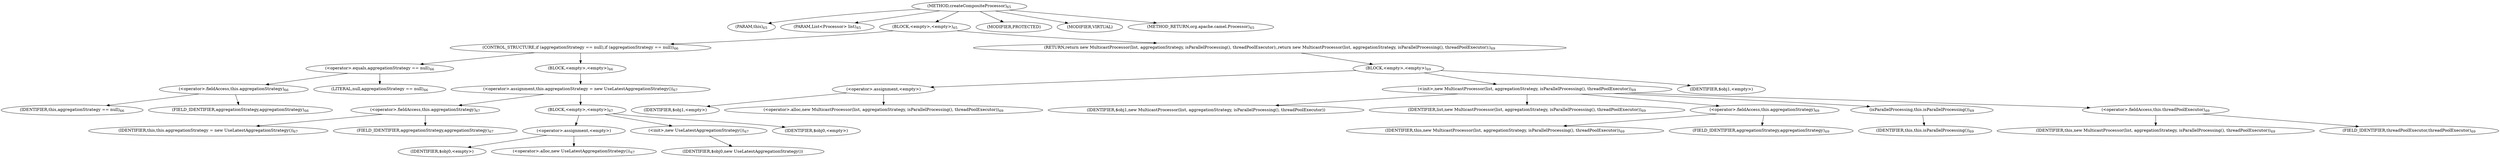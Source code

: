 digraph "createCompositeProcessor" {  
"75" [label = <(METHOD,createCompositeProcessor)<SUB>65</SUB>> ]
"8" [label = <(PARAM,this)<SUB>65</SUB>> ]
"76" [label = <(PARAM,List&lt;Processor&gt; list)<SUB>65</SUB>> ]
"77" [label = <(BLOCK,&lt;empty&gt;,&lt;empty&gt;)<SUB>65</SUB>> ]
"78" [label = <(CONTROL_STRUCTURE,if (aggregationStrategy == null),if (aggregationStrategy == null))<SUB>66</SUB>> ]
"79" [label = <(&lt;operator&gt;.equals,aggregationStrategy == null)<SUB>66</SUB>> ]
"80" [label = <(&lt;operator&gt;.fieldAccess,this.aggregationStrategy)<SUB>66</SUB>> ]
"81" [label = <(IDENTIFIER,this,aggregationStrategy == null)<SUB>66</SUB>> ]
"82" [label = <(FIELD_IDENTIFIER,aggregationStrategy,aggregationStrategy)<SUB>66</SUB>> ]
"83" [label = <(LITERAL,null,aggregationStrategy == null)<SUB>66</SUB>> ]
"84" [label = <(BLOCK,&lt;empty&gt;,&lt;empty&gt;)<SUB>66</SUB>> ]
"85" [label = <(&lt;operator&gt;.assignment,this.aggregationStrategy = new UseLatestAggregationStrategy())<SUB>67</SUB>> ]
"86" [label = <(&lt;operator&gt;.fieldAccess,this.aggregationStrategy)<SUB>67</SUB>> ]
"87" [label = <(IDENTIFIER,this,this.aggregationStrategy = new UseLatestAggregationStrategy())<SUB>67</SUB>> ]
"88" [label = <(FIELD_IDENTIFIER,aggregationStrategy,aggregationStrategy)<SUB>67</SUB>> ]
"89" [label = <(BLOCK,&lt;empty&gt;,&lt;empty&gt;)<SUB>67</SUB>> ]
"90" [label = <(&lt;operator&gt;.assignment,&lt;empty&gt;)> ]
"91" [label = <(IDENTIFIER,$obj0,&lt;empty&gt;)> ]
"92" [label = <(&lt;operator&gt;.alloc,new UseLatestAggregationStrategy())<SUB>67</SUB>> ]
"93" [label = <(&lt;init&gt;,new UseLatestAggregationStrategy())<SUB>67</SUB>> ]
"94" [label = <(IDENTIFIER,$obj0,new UseLatestAggregationStrategy())> ]
"95" [label = <(IDENTIFIER,$obj0,&lt;empty&gt;)> ]
"96" [label = <(RETURN,return new MulticastProcessor(list, aggregationStrategy, isParallelProcessing(), threadPoolExecutor);,return new MulticastProcessor(list, aggregationStrategy, isParallelProcessing(), threadPoolExecutor);)<SUB>69</SUB>> ]
"97" [label = <(BLOCK,&lt;empty&gt;,&lt;empty&gt;)<SUB>69</SUB>> ]
"98" [label = <(&lt;operator&gt;.assignment,&lt;empty&gt;)> ]
"99" [label = <(IDENTIFIER,$obj1,&lt;empty&gt;)> ]
"100" [label = <(&lt;operator&gt;.alloc,new MulticastProcessor(list, aggregationStrategy, isParallelProcessing(), threadPoolExecutor))<SUB>69</SUB>> ]
"101" [label = <(&lt;init&gt;,new MulticastProcessor(list, aggregationStrategy, isParallelProcessing(), threadPoolExecutor))<SUB>69</SUB>> ]
"102" [label = <(IDENTIFIER,$obj1,new MulticastProcessor(list, aggregationStrategy, isParallelProcessing(), threadPoolExecutor))> ]
"103" [label = <(IDENTIFIER,list,new MulticastProcessor(list, aggregationStrategy, isParallelProcessing(), threadPoolExecutor))<SUB>69</SUB>> ]
"104" [label = <(&lt;operator&gt;.fieldAccess,this.aggregationStrategy)<SUB>69</SUB>> ]
"105" [label = <(IDENTIFIER,this,new MulticastProcessor(list, aggregationStrategy, isParallelProcessing(), threadPoolExecutor))<SUB>69</SUB>> ]
"106" [label = <(FIELD_IDENTIFIER,aggregationStrategy,aggregationStrategy)<SUB>69</SUB>> ]
"107" [label = <(isParallelProcessing,this.isParallelProcessing())<SUB>69</SUB>> ]
"7" [label = <(IDENTIFIER,this,this.isParallelProcessing())<SUB>69</SUB>> ]
"108" [label = <(&lt;operator&gt;.fieldAccess,this.threadPoolExecutor)<SUB>69</SUB>> ]
"109" [label = <(IDENTIFIER,this,new MulticastProcessor(list, aggregationStrategy, isParallelProcessing(), threadPoolExecutor))<SUB>69</SUB>> ]
"110" [label = <(FIELD_IDENTIFIER,threadPoolExecutor,threadPoolExecutor)<SUB>69</SUB>> ]
"111" [label = <(IDENTIFIER,$obj1,&lt;empty&gt;)> ]
"112" [label = <(MODIFIER,PROTECTED)> ]
"113" [label = <(MODIFIER,VIRTUAL)> ]
"114" [label = <(METHOD_RETURN,org.apache.camel.Processor)<SUB>65</SUB>> ]
  "75" -> "8" 
  "75" -> "76" 
  "75" -> "77" 
  "75" -> "112" 
  "75" -> "113" 
  "75" -> "114" 
  "77" -> "78" 
  "77" -> "96" 
  "78" -> "79" 
  "78" -> "84" 
  "79" -> "80" 
  "79" -> "83" 
  "80" -> "81" 
  "80" -> "82" 
  "84" -> "85" 
  "85" -> "86" 
  "85" -> "89" 
  "86" -> "87" 
  "86" -> "88" 
  "89" -> "90" 
  "89" -> "93" 
  "89" -> "95" 
  "90" -> "91" 
  "90" -> "92" 
  "93" -> "94" 
  "96" -> "97" 
  "97" -> "98" 
  "97" -> "101" 
  "97" -> "111" 
  "98" -> "99" 
  "98" -> "100" 
  "101" -> "102" 
  "101" -> "103" 
  "101" -> "104" 
  "101" -> "107" 
  "101" -> "108" 
  "104" -> "105" 
  "104" -> "106" 
  "107" -> "7" 
  "108" -> "109" 
  "108" -> "110" 
}
